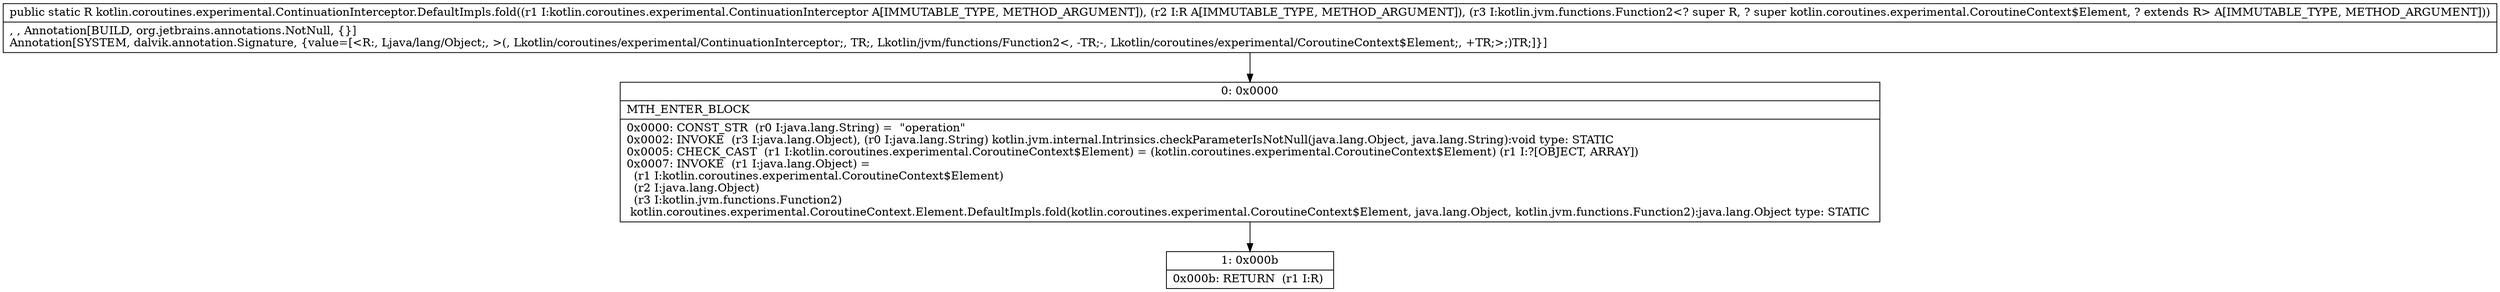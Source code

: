 digraph "CFG forkotlin.coroutines.experimental.ContinuationInterceptor.DefaultImpls.fold(Lkotlin\/coroutines\/experimental\/ContinuationInterceptor;Ljava\/lang\/Object;Lkotlin\/jvm\/functions\/Function2;)Ljava\/lang\/Object;" {
Node_0 [shape=record,label="{0\:\ 0x0000|MTH_ENTER_BLOCK\l|0x0000: CONST_STR  (r0 I:java.lang.String) =  \"operation\" \l0x0002: INVOKE  (r3 I:java.lang.Object), (r0 I:java.lang.String) kotlin.jvm.internal.Intrinsics.checkParameterIsNotNull(java.lang.Object, java.lang.String):void type: STATIC \l0x0005: CHECK_CAST  (r1 I:kotlin.coroutines.experimental.CoroutineContext$Element) = (kotlin.coroutines.experimental.CoroutineContext$Element) (r1 I:?[OBJECT, ARRAY]) \l0x0007: INVOKE  (r1 I:java.lang.Object) = \l  (r1 I:kotlin.coroutines.experimental.CoroutineContext$Element)\l  (r2 I:java.lang.Object)\l  (r3 I:kotlin.jvm.functions.Function2)\l kotlin.coroutines.experimental.CoroutineContext.Element.DefaultImpls.fold(kotlin.coroutines.experimental.CoroutineContext$Element, java.lang.Object, kotlin.jvm.functions.Function2):java.lang.Object type: STATIC \l}"];
Node_1 [shape=record,label="{1\:\ 0x000b|0x000b: RETURN  (r1 I:R) \l}"];
MethodNode[shape=record,label="{public static R kotlin.coroutines.experimental.ContinuationInterceptor.DefaultImpls.fold((r1 I:kotlin.coroutines.experimental.ContinuationInterceptor A[IMMUTABLE_TYPE, METHOD_ARGUMENT]), (r2 I:R A[IMMUTABLE_TYPE, METHOD_ARGUMENT]), (r3 I:kotlin.jvm.functions.Function2\<? super R, ? super kotlin.coroutines.experimental.CoroutineContext$Element, ? extends R\> A[IMMUTABLE_TYPE, METHOD_ARGUMENT]))  | , , Annotation[BUILD, org.jetbrains.annotations.NotNull, \{\}]\lAnnotation[SYSTEM, dalvik.annotation.Signature, \{value=[\<R:, Ljava\/lang\/Object;, \>(, Lkotlin\/coroutines\/experimental\/ContinuationInterceptor;, TR;, Lkotlin\/jvm\/functions\/Function2\<, \-TR;\-, Lkotlin\/coroutines\/experimental\/CoroutineContext$Element;, +TR;\>;)TR;]\}]\l}"];
MethodNode -> Node_0;
Node_0 -> Node_1;
}

